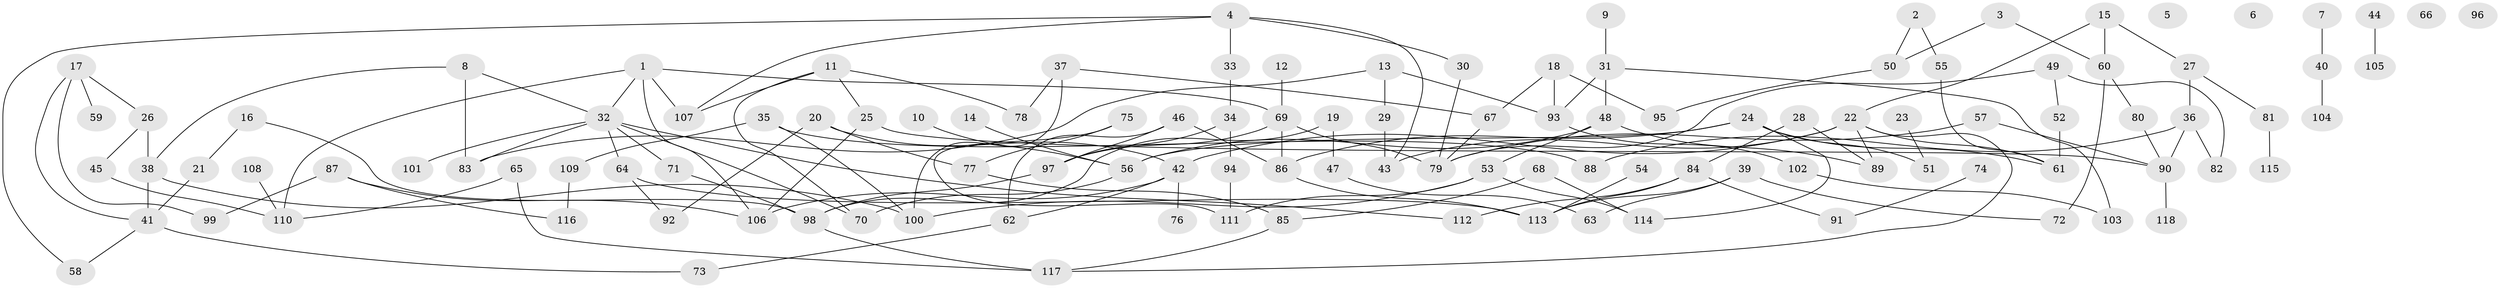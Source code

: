 // coarse degree distribution, {0: 0.04878048780487805, 1: 0.17073170731707318, 4: 0.12195121951219512, 7: 0.012195121951219513, 6: 0.06097560975609756, 2: 0.3048780487804878, 3: 0.17073170731707318, 5: 0.0975609756097561, 11: 0.012195121951219513}
// Generated by graph-tools (version 1.1) at 2025/43/03/04/25 21:43:55]
// undirected, 118 vertices, 158 edges
graph export_dot {
graph [start="1"]
  node [color=gray90,style=filled];
  1;
  2;
  3;
  4;
  5;
  6;
  7;
  8;
  9;
  10;
  11;
  12;
  13;
  14;
  15;
  16;
  17;
  18;
  19;
  20;
  21;
  22;
  23;
  24;
  25;
  26;
  27;
  28;
  29;
  30;
  31;
  32;
  33;
  34;
  35;
  36;
  37;
  38;
  39;
  40;
  41;
  42;
  43;
  44;
  45;
  46;
  47;
  48;
  49;
  50;
  51;
  52;
  53;
  54;
  55;
  56;
  57;
  58;
  59;
  60;
  61;
  62;
  63;
  64;
  65;
  66;
  67;
  68;
  69;
  70;
  71;
  72;
  73;
  74;
  75;
  76;
  77;
  78;
  79;
  80;
  81;
  82;
  83;
  84;
  85;
  86;
  87;
  88;
  89;
  90;
  91;
  92;
  93;
  94;
  95;
  96;
  97;
  98;
  99;
  100;
  101;
  102;
  103;
  104;
  105;
  106;
  107;
  108;
  109;
  110;
  111;
  112;
  113;
  114;
  115;
  116;
  117;
  118;
  1 -- 32;
  1 -- 69;
  1 -- 106;
  1 -- 107;
  1 -- 110;
  2 -- 50;
  2 -- 55;
  3 -- 50;
  3 -- 60;
  4 -- 30;
  4 -- 33;
  4 -- 43;
  4 -- 58;
  4 -- 107;
  7 -- 40;
  8 -- 32;
  8 -- 38;
  8 -- 83;
  9 -- 31;
  10 -- 56;
  11 -- 25;
  11 -- 70;
  11 -- 78;
  11 -- 107;
  12 -- 69;
  13 -- 29;
  13 -- 83;
  13 -- 93;
  14 -- 56;
  15 -- 22;
  15 -- 27;
  15 -- 60;
  16 -- 21;
  16 -- 98;
  17 -- 26;
  17 -- 41;
  17 -- 59;
  17 -- 99;
  18 -- 67;
  18 -- 93;
  18 -- 95;
  19 -- 47;
  19 -- 98;
  20 -- 42;
  20 -- 77;
  20 -- 92;
  21 -- 41;
  22 -- 42;
  22 -- 43;
  22 -- 61;
  22 -- 89;
  22 -- 117;
  23 -- 51;
  24 -- 51;
  24 -- 56;
  24 -- 61;
  24 -- 86;
  24 -- 114;
  25 -- 90;
  25 -- 106;
  26 -- 38;
  26 -- 45;
  27 -- 36;
  27 -- 81;
  28 -- 84;
  28 -- 89;
  29 -- 43;
  30 -- 79;
  31 -- 48;
  31 -- 93;
  31 -- 103;
  32 -- 64;
  32 -- 70;
  32 -- 71;
  32 -- 83;
  32 -- 101;
  32 -- 112;
  33 -- 34;
  34 -- 94;
  34 -- 97;
  35 -- 88;
  35 -- 100;
  35 -- 109;
  36 -- 82;
  36 -- 88;
  36 -- 90;
  37 -- 67;
  37 -- 78;
  37 -- 100;
  38 -- 41;
  38 -- 100;
  39 -- 63;
  39 -- 72;
  39 -- 113;
  40 -- 104;
  41 -- 58;
  41 -- 73;
  42 -- 62;
  42 -- 76;
  42 -- 106;
  44 -- 105;
  45 -- 110;
  46 -- 62;
  46 -- 86;
  46 -- 97;
  47 -- 63;
  48 -- 53;
  48 -- 56;
  48 -- 89;
  49 -- 52;
  49 -- 79;
  49 -- 82;
  50 -- 95;
  52 -- 61;
  53 -- 100;
  53 -- 111;
  53 -- 114;
  54 -- 113;
  55 -- 61;
  56 -- 70;
  57 -- 79;
  57 -- 90;
  60 -- 72;
  60 -- 80;
  62 -- 73;
  64 -- 92;
  64 -- 113;
  65 -- 110;
  65 -- 117;
  67 -- 79;
  68 -- 85;
  68 -- 114;
  69 -- 79;
  69 -- 86;
  69 -- 97;
  71 -- 98;
  74 -- 91;
  75 -- 77;
  75 -- 111;
  77 -- 85;
  80 -- 90;
  81 -- 115;
  84 -- 91;
  84 -- 112;
  84 -- 113;
  85 -- 117;
  86 -- 113;
  87 -- 99;
  87 -- 106;
  87 -- 116;
  90 -- 118;
  93 -- 102;
  94 -- 111;
  97 -- 98;
  98 -- 117;
  102 -- 103;
  108 -- 110;
  109 -- 116;
}
